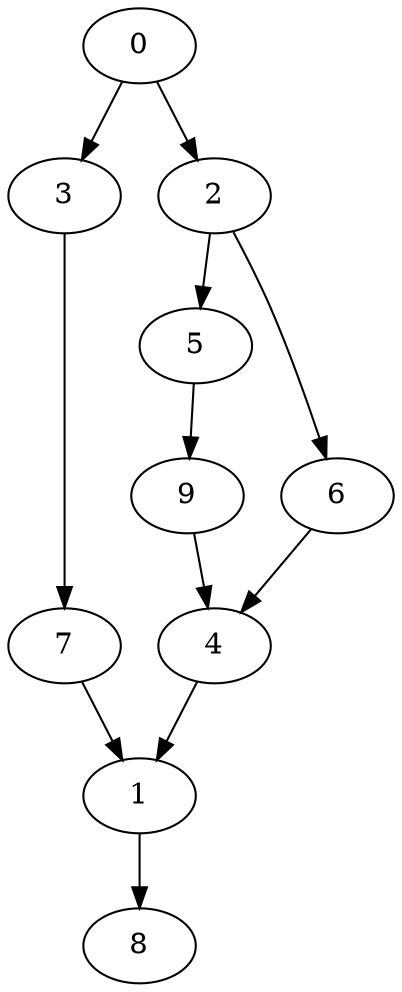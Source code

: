 digraph "SeriesParallel-MaxBf-2_Nodes_10_CCR_0.10_WeightType_Random_GB" {
	8 [Weight=21, Start=473, Processor=0];
	1 [Weight=63, Start=410, Processor=0];
	4 [Weight=84, Start=326, Processor=0];
	9 [Weight=32, Start=294, Processor=0];
	7 [Weight=21, Start=311, Processor=1];
	3 [Weight=74, Start=237, Processor=1];
	5 [Weight=105, Start=189, Processor=0];
	6 [Weight=42, Start=195, Processor=1];
	2 [Weight=84, Start=105, Processor=0];
	0 [Weight=105, Start=0, Processor=0];
	0 -> 2 [Weight=9];
	0 -> 3 [Weight=2];
	1 -> 8 [Weight=7];
	2 -> 5 [Weight=2];
	2 -> 6 [Weight=6];
	3 -> 7 [Weight=7];
	4 -> 1 [Weight=3];
	5 -> 9 [Weight=7];
	6 -> 4 [Weight=3];
	7 -> 1 [Weight=10];
	9 -> 4 [Weight=7];
}